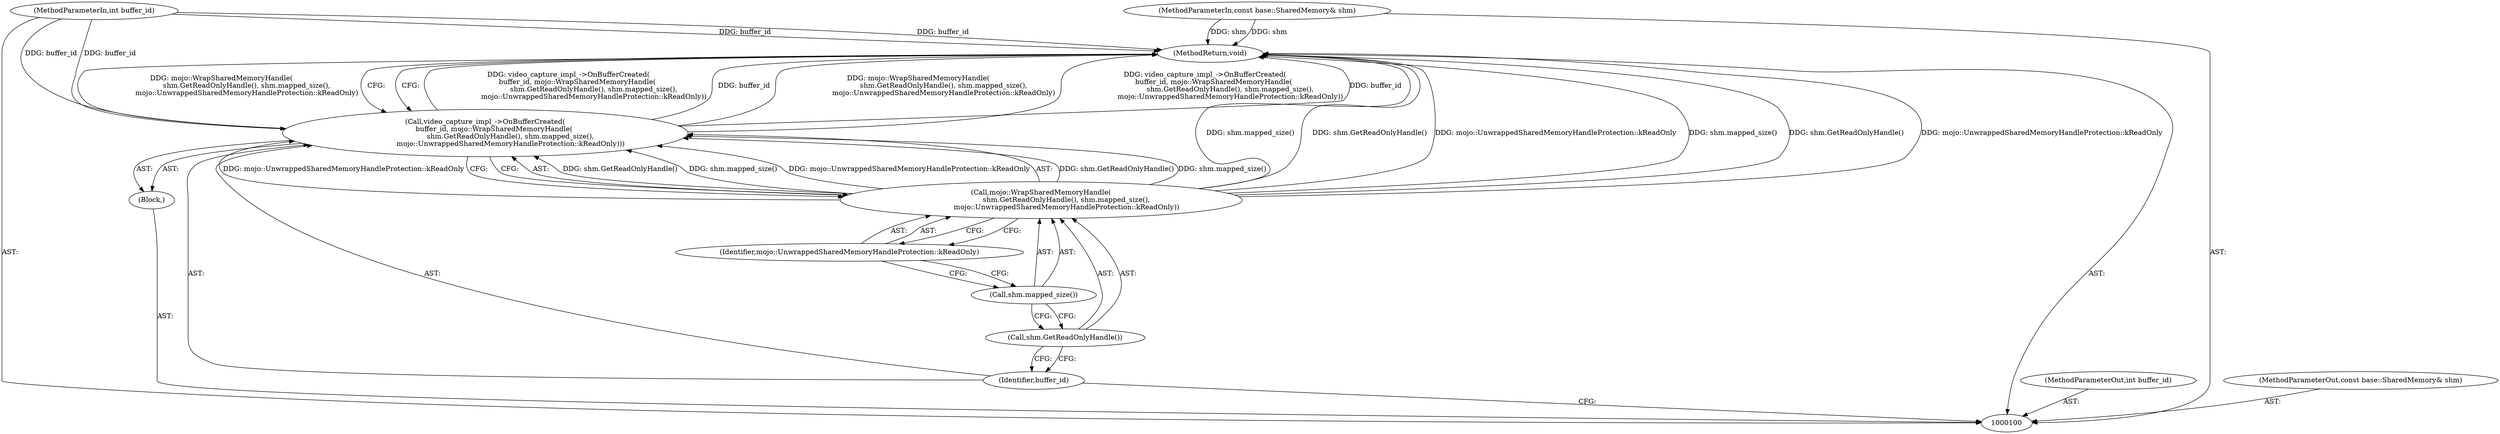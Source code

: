 digraph "0_Chrome_673ce95d481ea9368c4d4d43ac756ba1d6d9e608_15" {
"1000110" [label="(MethodReturn,void)"];
"1000101" [label="(MethodParameterIn,int buffer_id)"];
"1000133" [label="(MethodParameterOut,int buffer_id)"];
"1000102" [label="(MethodParameterIn,const base::SharedMemory& shm)"];
"1000134" [label="(MethodParameterOut,const base::SharedMemory& shm)"];
"1000103" [label="(Block,)"];
"1000104" [label="(Call,video_capture_impl_->OnBufferCreated(\n        buffer_id, mojo::WrapSharedMemoryHandle(\n                       shm.GetReadOnlyHandle(), shm.mapped_size(),\n                       mojo::UnwrappedSharedMemoryHandleProtection::kReadOnly)))"];
"1000106" [label="(Call,mojo::WrapSharedMemoryHandle(\n                       shm.GetReadOnlyHandle(), shm.mapped_size(),\n                       mojo::UnwrappedSharedMemoryHandleProtection::kReadOnly))"];
"1000105" [label="(Identifier,buffer_id)"];
"1000107" [label="(Call,shm.GetReadOnlyHandle())"];
"1000108" [label="(Call,shm.mapped_size())"];
"1000109" [label="(Identifier,mojo::UnwrappedSharedMemoryHandleProtection::kReadOnly)"];
"1000110" -> "1000100"  [label="AST: "];
"1000110" -> "1000104"  [label="CFG: "];
"1000106" -> "1000110"  [label="DDG: shm.mapped_size()"];
"1000106" -> "1000110"  [label="DDG: shm.GetReadOnlyHandle()"];
"1000106" -> "1000110"  [label="DDG: mojo::UnwrappedSharedMemoryHandleProtection::kReadOnly"];
"1000104" -> "1000110"  [label="DDG: video_capture_impl_->OnBufferCreated(\n        buffer_id, mojo::WrapSharedMemoryHandle(\n                       shm.GetReadOnlyHandle(), shm.mapped_size(),\n                       mojo::UnwrappedSharedMemoryHandleProtection::kReadOnly))"];
"1000104" -> "1000110"  [label="DDG: buffer_id"];
"1000104" -> "1000110"  [label="DDG: mojo::WrapSharedMemoryHandle(\n                       shm.GetReadOnlyHandle(), shm.mapped_size(),\n                       mojo::UnwrappedSharedMemoryHandleProtection::kReadOnly)"];
"1000102" -> "1000110"  [label="DDG: shm"];
"1000101" -> "1000110"  [label="DDG: buffer_id"];
"1000101" -> "1000100"  [label="AST: "];
"1000101" -> "1000110"  [label="DDG: buffer_id"];
"1000101" -> "1000104"  [label="DDG: buffer_id"];
"1000133" -> "1000100"  [label="AST: "];
"1000102" -> "1000100"  [label="AST: "];
"1000102" -> "1000110"  [label="DDG: shm"];
"1000134" -> "1000100"  [label="AST: "];
"1000103" -> "1000100"  [label="AST: "];
"1000104" -> "1000103"  [label="AST: "];
"1000104" -> "1000103"  [label="AST: "];
"1000104" -> "1000106"  [label="CFG: "];
"1000105" -> "1000104"  [label="AST: "];
"1000106" -> "1000104"  [label="AST: "];
"1000110" -> "1000104"  [label="CFG: "];
"1000104" -> "1000110"  [label="DDG: video_capture_impl_->OnBufferCreated(\n        buffer_id, mojo::WrapSharedMemoryHandle(\n                       shm.GetReadOnlyHandle(), shm.mapped_size(),\n                       mojo::UnwrappedSharedMemoryHandleProtection::kReadOnly))"];
"1000104" -> "1000110"  [label="DDG: buffer_id"];
"1000104" -> "1000110"  [label="DDG: mojo::WrapSharedMemoryHandle(\n                       shm.GetReadOnlyHandle(), shm.mapped_size(),\n                       mojo::UnwrappedSharedMemoryHandleProtection::kReadOnly)"];
"1000101" -> "1000104"  [label="DDG: buffer_id"];
"1000106" -> "1000104"  [label="DDG: shm.GetReadOnlyHandle()"];
"1000106" -> "1000104"  [label="DDG: shm.mapped_size()"];
"1000106" -> "1000104"  [label="DDG: mojo::UnwrappedSharedMemoryHandleProtection::kReadOnly"];
"1000106" -> "1000104"  [label="AST: "];
"1000106" -> "1000109"  [label="CFG: "];
"1000107" -> "1000106"  [label="AST: "];
"1000108" -> "1000106"  [label="AST: "];
"1000109" -> "1000106"  [label="AST: "];
"1000104" -> "1000106"  [label="CFG: "];
"1000106" -> "1000110"  [label="DDG: shm.mapped_size()"];
"1000106" -> "1000110"  [label="DDG: shm.GetReadOnlyHandle()"];
"1000106" -> "1000110"  [label="DDG: mojo::UnwrappedSharedMemoryHandleProtection::kReadOnly"];
"1000106" -> "1000104"  [label="DDG: shm.GetReadOnlyHandle()"];
"1000106" -> "1000104"  [label="DDG: shm.mapped_size()"];
"1000106" -> "1000104"  [label="DDG: mojo::UnwrappedSharedMemoryHandleProtection::kReadOnly"];
"1000105" -> "1000104"  [label="AST: "];
"1000105" -> "1000100"  [label="CFG: "];
"1000107" -> "1000105"  [label="CFG: "];
"1000107" -> "1000106"  [label="AST: "];
"1000107" -> "1000105"  [label="CFG: "];
"1000108" -> "1000107"  [label="CFG: "];
"1000108" -> "1000106"  [label="AST: "];
"1000108" -> "1000107"  [label="CFG: "];
"1000109" -> "1000108"  [label="CFG: "];
"1000109" -> "1000106"  [label="AST: "];
"1000109" -> "1000108"  [label="CFG: "];
"1000106" -> "1000109"  [label="CFG: "];
}
